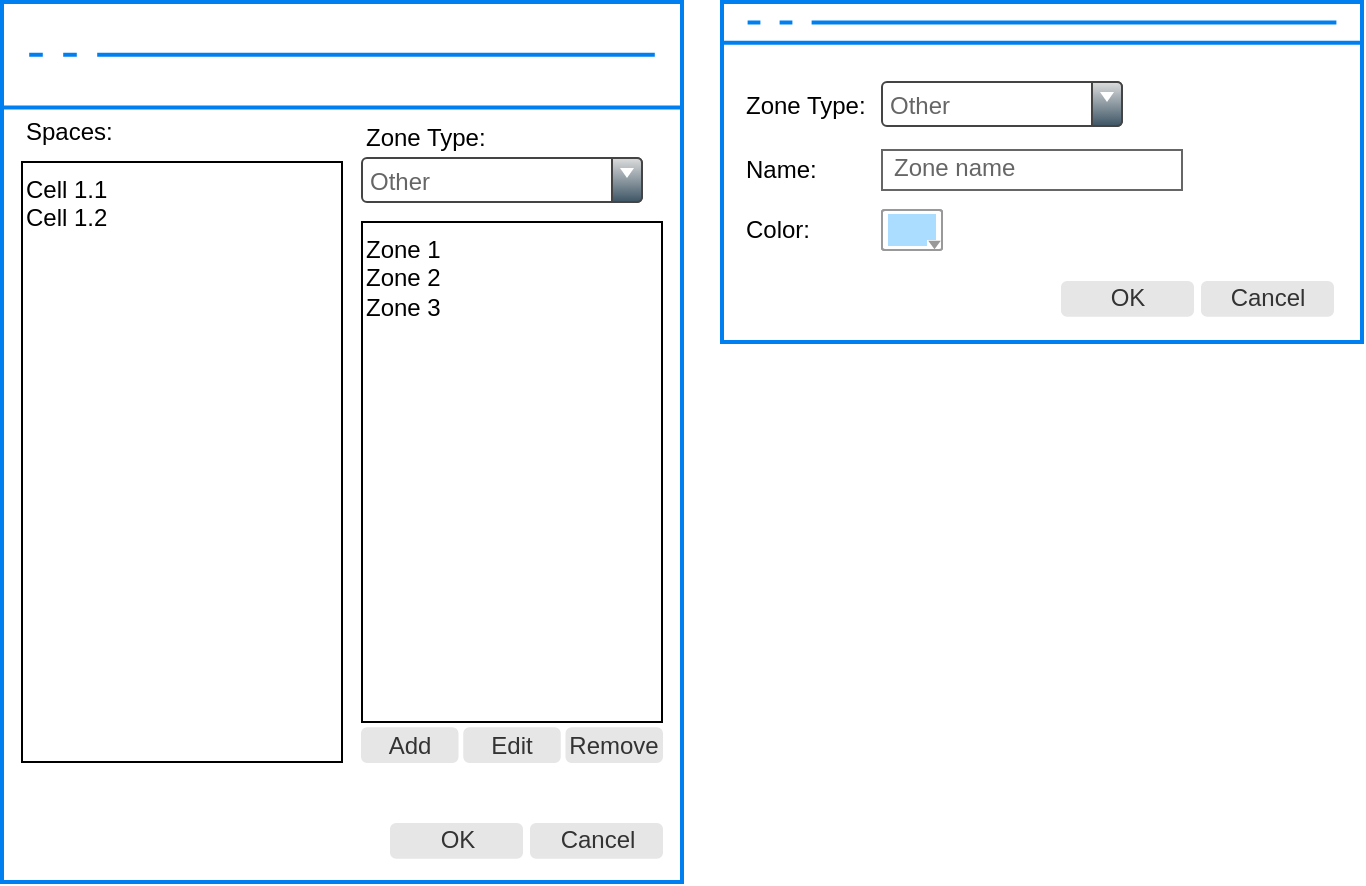 <mxfile version="20.4.0" type="github">
  <diagram id="AltimeOgMF1RkZ-UAg9Y" name="Page-1">
    <mxGraphModel dx="1422" dy="737" grid="1" gridSize="10" guides="1" tooltips="1" connect="1" arrows="1" fold="1" page="1" pageScale="1" pageWidth="827" pageHeight="1169" math="0" shadow="0">
      <root>
        <mxCell id="0" />
        <mxCell id="1" parent="0" />
        <mxCell id="5A7n5l6ySYNLBFGrJbqr-3" value="" style="html=1;verticalLabelPosition=bottom;align=center;labelBackgroundColor=#ffffff;verticalAlign=top;strokeWidth=2;strokeColor=#0080F0;shadow=0;dashed=0;shape=mxgraph.ios7.icons.window;" vertex="1" parent="1">
          <mxGeometry x="10" y="10" width="340" height="440" as="geometry" />
        </mxCell>
        <mxCell id="5A7n5l6ySYNLBFGrJbqr-7" value="" style="rounded=0;whiteSpace=wrap;html=1;" vertex="1" parent="1">
          <mxGeometry x="20" y="90" width="160" height="300" as="geometry" />
        </mxCell>
        <mxCell id="5A7n5l6ySYNLBFGrJbqr-8" value="Other" style="strokeWidth=1;html=1;shadow=0;dashed=0;shape=mxgraph.ios.iComboBox;spacingTop=2;spacingLeft=2;align=left;strokeColor=#444444;fontColor=#666666;buttonText=;fontSize=12;fillColor=#dddddd;fillColor2=#3D5565;sketch=0;" vertex="1" parent="1">
          <mxGeometry x="190" y="88" width="140" height="22" as="geometry" />
        </mxCell>
        <mxCell id="5A7n5l6ySYNLBFGrJbqr-9" value="Zone Type:" style="text;html=1;strokeColor=none;fillColor=none;align=left;verticalAlign=middle;whiteSpace=wrap;rounded=0;" vertex="1" parent="1">
          <mxGeometry x="190" y="68" width="110" height="20" as="geometry" />
        </mxCell>
        <mxCell id="5A7n5l6ySYNLBFGrJbqr-10" value="Cell 1.1&lt;br&gt;Cell 1.2" style="text;html=1;strokeColor=none;fillColor=none;align=left;verticalAlign=top;whiteSpace=wrap;rounded=0;imageVerticalAlign=middle;imageAlign=center;labelPosition=center;verticalLabelPosition=middle;" vertex="1" parent="1">
          <mxGeometry x="20" y="90" width="160" height="300" as="geometry" />
        </mxCell>
        <mxCell id="5A7n5l6ySYNLBFGrJbqr-11" value="Spaces:" style="text;html=1;strokeColor=none;fillColor=none;align=left;verticalAlign=middle;whiteSpace=wrap;rounded=0;" vertex="1" parent="1">
          <mxGeometry x="20" y="65" width="160" height="20" as="geometry" />
        </mxCell>
        <mxCell id="5A7n5l6ySYNLBFGrJbqr-12" value="" style="rounded=0;whiteSpace=wrap;html=1;" vertex="1" parent="1">
          <mxGeometry x="190" y="120" width="150" height="250" as="geometry" />
        </mxCell>
        <mxCell id="5A7n5l6ySYNLBFGrJbqr-13" value="Add" style="rounded=1;html=1;shadow=0;dashed=0;whiteSpace=wrap;fontSize=12;fillColor=#E6E6E6;align=center;strokeColor=#E6E6E6;fontColor=#333333;" vertex="1" parent="1">
          <mxGeometry x="190" y="373.12" width="47.75" height="16.88" as="geometry" />
        </mxCell>
        <mxCell id="5A7n5l6ySYNLBFGrJbqr-14" value="Zone 1&lt;br&gt;Zone 2&lt;br&gt;Zone 3" style="text;html=1;strokeColor=none;fillColor=none;align=left;verticalAlign=top;whiteSpace=wrap;rounded=0;imageVerticalAlign=middle;imageAlign=center;labelPosition=center;verticalLabelPosition=middle;" vertex="1" parent="1">
          <mxGeometry x="190" y="120" width="150" height="250" as="geometry" />
        </mxCell>
        <mxCell id="5A7n5l6ySYNLBFGrJbqr-15" value="Remove" style="rounded=1;html=1;shadow=0;dashed=0;whiteSpace=wrap;fontSize=12;fillColor=#E6E6E6;align=center;strokeColor=#E6E6E6;fontColor=#333333;" vertex="1" parent="1">
          <mxGeometry x="292.25" y="373.12" width="47.75" height="16.88" as="geometry" />
        </mxCell>
        <mxCell id="5A7n5l6ySYNLBFGrJbqr-16" value="Cancel" style="rounded=1;html=1;shadow=0;dashed=0;whiteSpace=wrap;fontSize=12;fillColor=#E6E6E6;align=center;strokeColor=#E6E6E6;fontColor=#333333;" vertex="1" parent="1">
          <mxGeometry x="274.5" y="421" width="65.5" height="16.88" as="geometry" />
        </mxCell>
        <mxCell id="5A7n5l6ySYNLBFGrJbqr-17" value="OK" style="rounded=1;html=1;shadow=0;dashed=0;whiteSpace=wrap;fontSize=12;fillColor=#E6E6E6;align=center;strokeColor=#E6E6E6;fontColor=#333333;" vertex="1" parent="1">
          <mxGeometry x="204.5" y="421" width="65.5" height="16.88" as="geometry" />
        </mxCell>
        <mxCell id="5A7n5l6ySYNLBFGrJbqr-18" value="" style="html=1;verticalLabelPosition=bottom;align=center;labelBackgroundColor=#ffffff;verticalAlign=top;strokeWidth=2;strokeColor=#0080F0;shadow=0;dashed=0;shape=mxgraph.ios7.icons.window;sketch=0;" vertex="1" parent="1">
          <mxGeometry x="370" y="10" width="320" height="170" as="geometry" />
        </mxCell>
        <mxCell id="5A7n5l6ySYNLBFGrJbqr-19" value="Cancel" style="rounded=1;html=1;shadow=0;dashed=0;whiteSpace=wrap;fontSize=12;fillColor=#E6E6E6;align=center;strokeColor=#E6E6E6;fontColor=#333333;" vertex="1" parent="1">
          <mxGeometry x="610" y="150" width="65.5" height="16.88" as="geometry" />
        </mxCell>
        <mxCell id="5A7n5l6ySYNLBFGrJbqr-20" value="OK" style="rounded=1;html=1;shadow=0;dashed=0;whiteSpace=wrap;fontSize=12;fillColor=#E6E6E6;align=center;strokeColor=#E6E6E6;fontColor=#333333;" vertex="1" parent="1">
          <mxGeometry x="540" y="150" width="65.5" height="16.88" as="geometry" />
        </mxCell>
        <mxCell id="5A7n5l6ySYNLBFGrJbqr-21" value="Other" style="strokeWidth=1;html=1;shadow=0;dashed=0;shape=mxgraph.ios.iComboBox;spacingTop=2;spacingLeft=2;align=left;strokeColor=#444444;fontColor=#666666;buttonText=;fontSize=12;fillColor=#dddddd;fillColor2=#3D5565;sketch=0;" vertex="1" parent="1">
          <mxGeometry x="450" y="50" width="120" height="22" as="geometry" />
        </mxCell>
        <mxCell id="5A7n5l6ySYNLBFGrJbqr-22" value="Zone Type:" style="text;html=1;strokeColor=none;fillColor=none;align=left;verticalAlign=middle;whiteSpace=wrap;rounded=0;" vertex="1" parent="1">
          <mxGeometry x="380" y="52" width="70" height="20" as="geometry" />
        </mxCell>
        <mxCell id="5A7n5l6ySYNLBFGrJbqr-23" value="Zone name" style="strokeWidth=1;shadow=0;dashed=0;align=center;html=1;shape=mxgraph.mockup.text.textBox;fontColor=#666666;align=left;fontSize=12;spacingLeft=4;spacingTop=-3;strokeColor=#666666;mainText=" vertex="1" parent="1">
          <mxGeometry x="450" y="84" width="150" height="20" as="geometry" />
        </mxCell>
        <mxCell id="5A7n5l6ySYNLBFGrJbqr-24" value="Name:" style="text;html=1;strokeColor=none;fillColor=none;align=left;verticalAlign=middle;whiteSpace=wrap;rounded=0;" vertex="1" parent="1">
          <mxGeometry x="380" y="84" width="60" height="20" as="geometry" />
        </mxCell>
        <mxCell id="5A7n5l6ySYNLBFGrJbqr-26" value="Color:" style="text;html=1;strokeColor=none;fillColor=none;align=left;verticalAlign=middle;whiteSpace=wrap;rounded=0;" vertex="1" parent="1">
          <mxGeometry x="380" y="114" width="60" height="20" as="geometry" />
        </mxCell>
        <mxCell id="5A7n5l6ySYNLBFGrJbqr-27" value="" style="verticalLabelPosition=bottom;shadow=0;dashed=0;align=center;html=1;verticalAlign=top;strokeWidth=1;shape=mxgraph.mockup.forms.colorPicker;chosenColor=#aaddff;fontSize=12;" vertex="1" parent="1">
          <mxGeometry x="450" y="114" width="30" height="20" as="geometry" />
        </mxCell>
        <mxCell id="5A7n5l6ySYNLBFGrJbqr-28" value="Edit" style="rounded=1;html=1;shadow=0;dashed=0;whiteSpace=wrap;fontSize=12;fillColor=#E6E6E6;align=center;strokeColor=#E6E6E6;fontColor=#333333;" vertex="1" parent="1">
          <mxGeometry x="241.13" y="373.12" width="47.75" height="16.88" as="geometry" />
        </mxCell>
      </root>
    </mxGraphModel>
  </diagram>
</mxfile>
